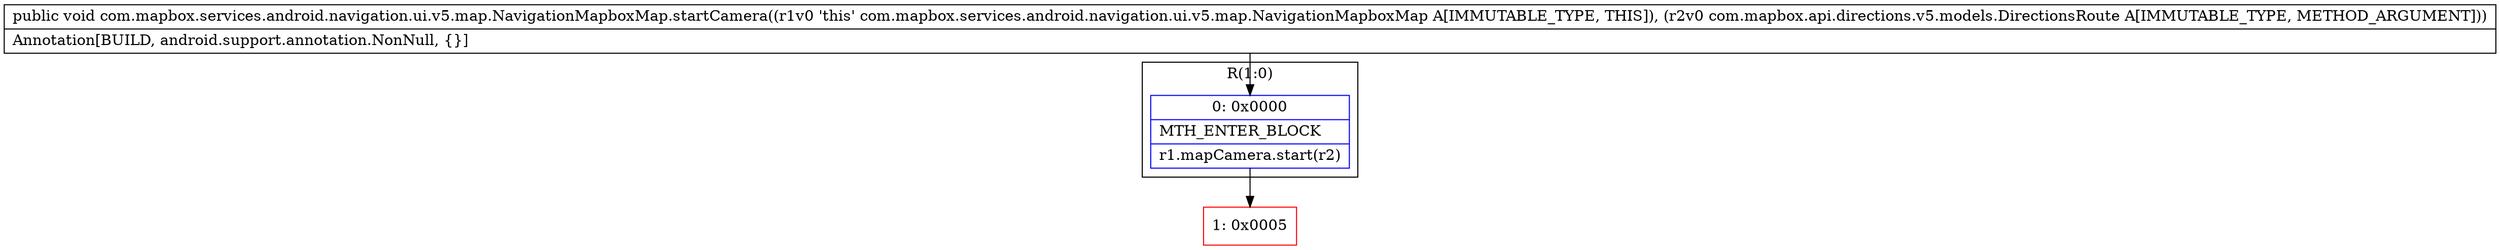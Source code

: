 digraph "CFG forcom.mapbox.services.android.navigation.ui.v5.map.NavigationMapboxMap.startCamera(Lcom\/mapbox\/api\/directions\/v5\/models\/DirectionsRoute;)V" {
subgraph cluster_Region_1211062841 {
label = "R(1:0)";
node [shape=record,color=blue];
Node_0 [shape=record,label="{0\:\ 0x0000|MTH_ENTER_BLOCK\l|r1.mapCamera.start(r2)\l}"];
}
Node_1 [shape=record,color=red,label="{1\:\ 0x0005}"];
MethodNode[shape=record,label="{public void com.mapbox.services.android.navigation.ui.v5.map.NavigationMapboxMap.startCamera((r1v0 'this' com.mapbox.services.android.navigation.ui.v5.map.NavigationMapboxMap A[IMMUTABLE_TYPE, THIS]), (r2v0 com.mapbox.api.directions.v5.models.DirectionsRoute A[IMMUTABLE_TYPE, METHOD_ARGUMENT]))  | Annotation[BUILD, android.support.annotation.NonNull, \{\}]\l}"];
MethodNode -> Node_0;
Node_0 -> Node_1;
}

